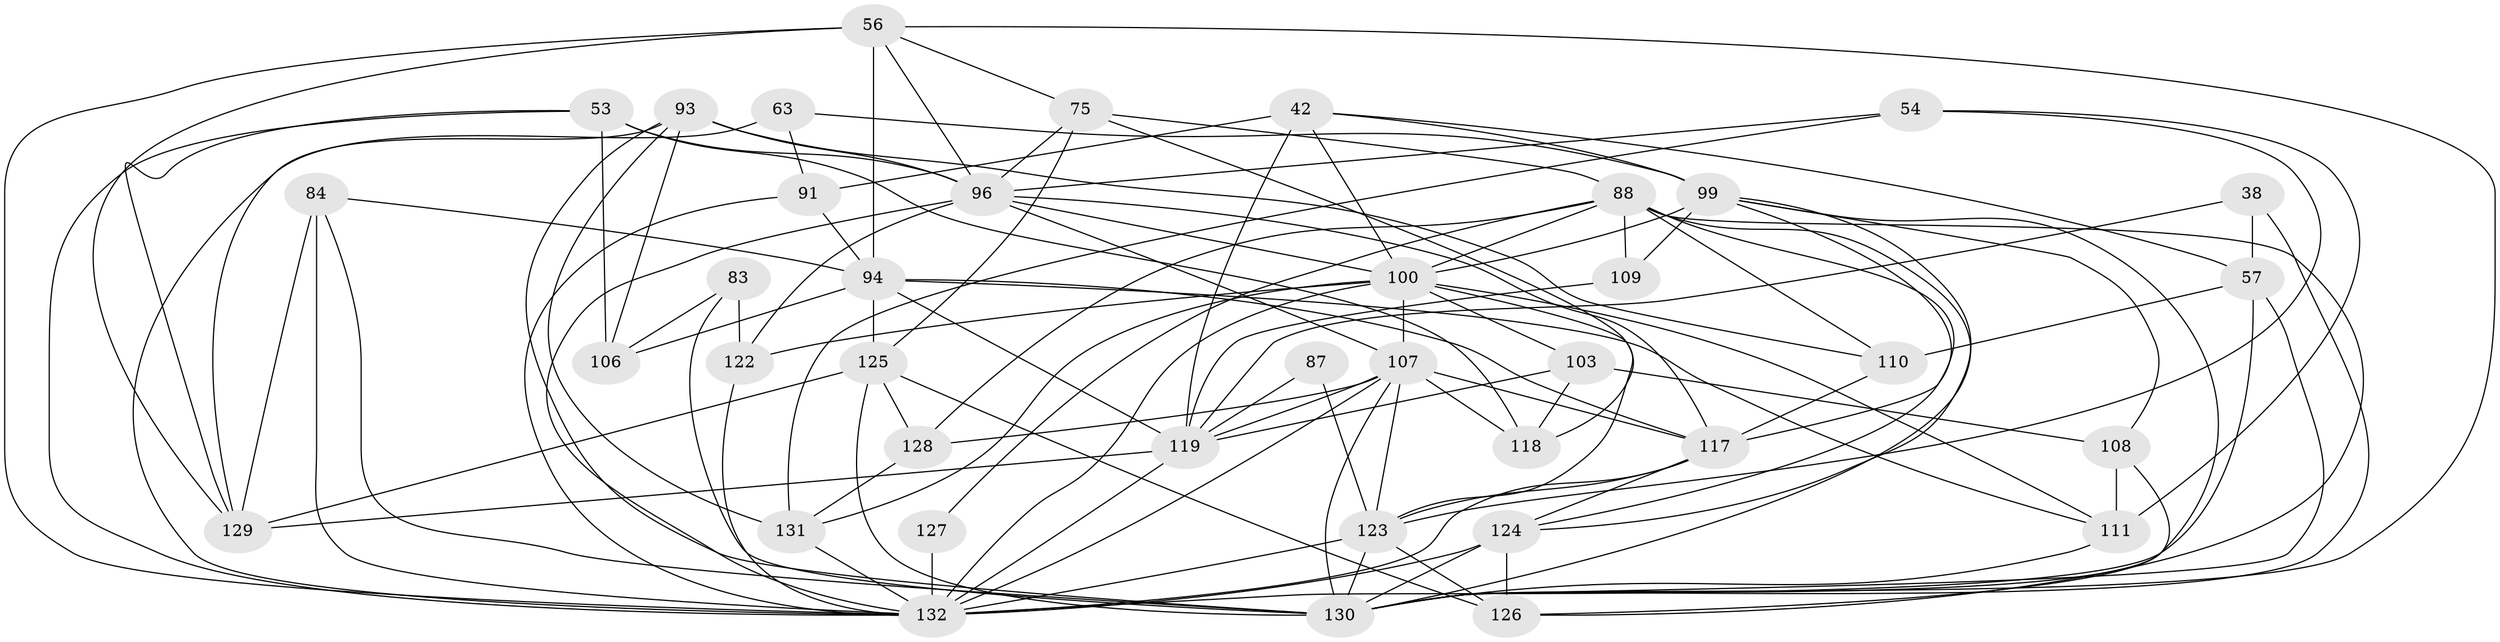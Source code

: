 // original degree distribution, {4: 1.0}
// Generated by graph-tools (version 1.1) at 2025/02/03/04/25 22:02:32]
// undirected, 39 vertices, 115 edges
graph export_dot {
graph [start="1"]
  node [color=gray90,style=filled];
  38;
  42 [super="+8+21"];
  53 [super="+30"];
  54;
  56 [super="+22+34"];
  57 [super="+2"];
  63 [super="+9"];
  75 [super="+68"];
  83;
  84 [super="+55"];
  87;
  88 [super="+26+29+66"];
  91 [super="+41"];
  93 [super="+65+77"];
  94 [super="+46+82"];
  96 [super="+40+18+81"];
  99 [super="+51+24"];
  100 [super="+12+37+73"];
  103;
  106;
  107 [super="+11+19+71+90"];
  108;
  109;
  110;
  111 [super="+59"];
  117 [super="+69"];
  118;
  119 [super="+86+85"];
  122 [super="+25"];
  123 [super="+7+113+104"];
  124 [super="+121+92"];
  125 [super="+102"];
  126 [super="+95"];
  127 [super="+114"];
  128;
  129 [super="+89"];
  130 [super="+44+116+105"];
  131 [super="+39+98"];
  132 [super="+10+28+35+78+70+120+112"];
  38 -- 57 [weight=2];
  38 -- 130;
  38 -- 119;
  42 -- 100;
  42 -- 99 [weight=2];
  42 -- 57;
  42 -- 91 [weight=2];
  42 -- 119 [weight=2];
  53 -- 129;
  53 -- 96 [weight=2];
  53 -- 106;
  53 -- 118;
  53 -- 132;
  54 -- 111;
  54 -- 123;
  54 -- 96;
  54 -- 131;
  56 -- 75;
  56 -- 130;
  56 -- 94 [weight=2];
  56 -- 96;
  56 -- 129;
  56 -- 132 [weight=2];
  57 -- 110;
  57 -- 130;
  57 -- 132;
  63 -- 91;
  63 -- 132 [weight=3];
  63 -- 99 [weight=2];
  75 -- 118;
  75 -- 96;
  75 -- 88 [weight=2];
  75 -- 125;
  83 -- 122 [weight=2];
  83 -- 130;
  83 -- 106;
  84 -- 130;
  84 -- 132 [weight=3];
  84 -- 129;
  84 -- 94;
  87 -- 123 [weight=3];
  87 -- 119;
  88 -- 110;
  88 -- 109 [weight=2];
  88 -- 126;
  88 -- 127 [weight=2];
  88 -- 128;
  88 -- 124;
  88 -- 130;
  88 -- 100;
  91 -- 94 [weight=2];
  91 -- 132;
  93 -- 130 [weight=3];
  93 -- 106;
  93 -- 96 [weight=3];
  93 -- 110;
  93 -- 129;
  93 -- 131;
  94 -- 111 [weight=2];
  94 -- 106;
  94 -- 125 [weight=2];
  94 -- 119;
  94 -- 117;
  96 -- 122 [weight=2];
  96 -- 107 [weight=4];
  96 -- 132 [weight=2];
  96 -- 100;
  96 -- 117;
  99 -- 124;
  99 -- 130;
  99 -- 108;
  99 -- 117;
  99 -- 109;
  99 -- 100;
  100 -- 103;
  100 -- 122;
  100 -- 123;
  100 -- 131;
  100 -- 111;
  100 -- 107 [weight=2];
  100 -- 132;
  103 -- 108;
  103 -- 118;
  103 -- 119;
  107 -- 123 [weight=2];
  107 -- 117;
  107 -- 128;
  107 -- 130 [weight=2];
  107 -- 118;
  107 -- 119 [weight=2];
  107 -- 132;
  108 -- 111;
  108 -- 126;
  109 -- 119;
  110 -- 117;
  111 -- 130;
  117 -- 124;
  117 -- 132;
  117 -- 123;
  119 -- 132 [weight=4];
  119 -- 129;
  122 -- 132;
  123 -- 132 [weight=2];
  123 -- 126;
  123 -- 130;
  124 -- 132 [weight=5];
  124 -- 126 [weight=2];
  124 -- 130 [weight=2];
  125 -- 128;
  125 -- 126;
  125 -- 130 [weight=2];
  125 -- 129;
  127 -- 132 [weight=6];
  128 -- 131;
  131 -- 132 [weight=4];
}
